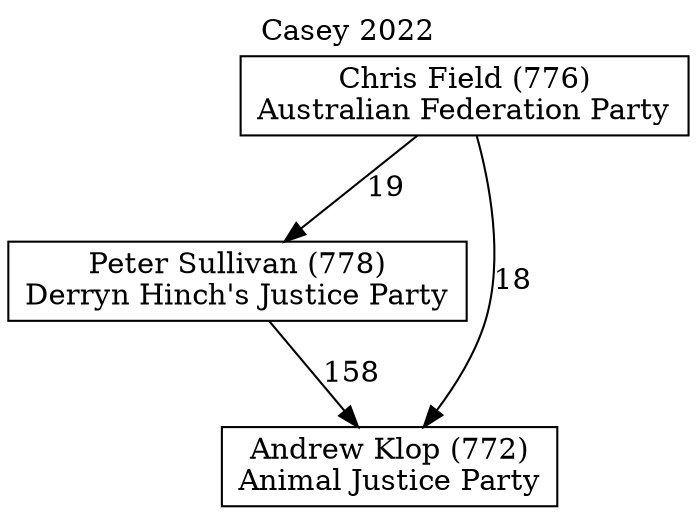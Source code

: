 // House preference flow
digraph "Andrew Klop (772)_Casey_2022" {
	graph [label="Casey 2022" labelloc=t mclimit=10]
	node [shape=box]
	"Chris Field (776)" [label="Chris Field (776)
Australian Federation Party"]
	"Peter Sullivan (778)" [label="Peter Sullivan (778)
Derryn Hinch's Justice Party"]
	"Andrew Klop (772)" [label="Andrew Klop (772)
Animal Justice Party"]
	"Chris Field (776)" -> "Andrew Klop (772)" [label=18]
	"Chris Field (776)" -> "Peter Sullivan (778)" [label=19]
	"Peter Sullivan (778)" -> "Andrew Klop (772)" [label=158]
}
